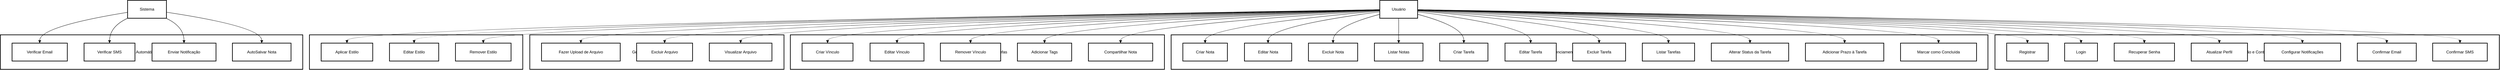 <mxfile version="26.0.16">
  <diagram name="Page-1" id="TSKLnBD_Pj5-b2ZAt1OE">
    <mxGraphModel dx="7385" dy="2830" grid="1" gridSize="10" guides="1" tooltips="1" connect="1" arrows="1" fold="1" page="1" pageScale="1" pageWidth="850" pageHeight="1100" math="0" shadow="0">
      <root>
        <mxCell id="0" />
        <mxCell id="1" parent="0" />
        <mxCell id="12A8WBh5H52-HWRBtu85-449" value="Ações Automáticas do Sistema" style="whiteSpace=wrap;strokeWidth=2;" vertex="1" parent="1">
          <mxGeometry x="20" y="124" width="903" height="104" as="geometry" />
        </mxCell>
        <mxCell id="12A8WBh5H52-HWRBtu85-450" value="Personalização de Notas" style="whiteSpace=wrap;strokeWidth=2;" vertex="1" parent="1">
          <mxGeometry x="943" y="124" width="637" height="104" as="geometry" />
        </mxCell>
        <mxCell id="12A8WBh5H52-HWRBtu85-451" value="Gerenciamento de Arquivos" style="whiteSpace=wrap;strokeWidth=2;" vertex="1" parent="1">
          <mxGeometry x="1601" y="124" width="759" height="104" as="geometry" />
        </mxCell>
        <mxCell id="12A8WBh5H52-HWRBtu85-452" value="Organização das Notas e Tarefas" style="whiteSpace=wrap;strokeWidth=2;" vertex="1" parent="1">
          <mxGeometry x="2379" y="124" width="1117" height="104" as="geometry" />
        </mxCell>
        <mxCell id="12A8WBh5H52-HWRBtu85-453" value="Gerenciamento de Notas e Tarefas" style="whiteSpace=wrap;strokeWidth=2;" vertex="1" parent="1">
          <mxGeometry x="3516" y="124" width="2439" height="104" as="geometry" />
        </mxCell>
        <mxCell id="12A8WBh5H52-HWRBtu85-454" value="Autenticação e Conta" style="whiteSpace=wrap;strokeWidth=2;" vertex="1" parent="1">
          <mxGeometry x="5976" y="124" width="1506" height="104" as="geometry" />
        </mxCell>
        <mxCell id="12A8WBh5H52-HWRBtu85-455" value="Registrar" style="whiteSpace=wrap;strokeWidth=2;" vertex="1" parent="1">
          <mxGeometry x="6011" y="149" width="124" height="54" as="geometry" />
        </mxCell>
        <mxCell id="12A8WBh5H52-HWRBtu85-456" value="Login" style="whiteSpace=wrap;strokeWidth=2;" vertex="1" parent="1">
          <mxGeometry x="6184" y="149" width="98" height="54" as="geometry" />
        </mxCell>
        <mxCell id="12A8WBh5H52-HWRBtu85-457" value="Recuperar Senha" style="whiteSpace=wrap;strokeWidth=2;" vertex="1" parent="1">
          <mxGeometry x="6332" y="149" width="180" height="54" as="geometry" />
        </mxCell>
        <mxCell id="12A8WBh5H52-HWRBtu85-458" value="Atualizar Perfil" style="whiteSpace=wrap;strokeWidth=2;" vertex="1" parent="1">
          <mxGeometry x="6562" y="149" width="168" height="54" as="geometry" />
        </mxCell>
        <mxCell id="12A8WBh5H52-HWRBtu85-459" value="Configurar Notificações" style="whiteSpace=wrap;strokeWidth=2;" vertex="1" parent="1">
          <mxGeometry x="6780" y="149" width="228" height="54" as="geometry" />
        </mxCell>
        <mxCell id="12A8WBh5H52-HWRBtu85-460" value="Confirmar Email" style="whiteSpace=wrap;strokeWidth=2;" vertex="1" parent="1">
          <mxGeometry x="7058" y="149" width="176" height="54" as="geometry" />
        </mxCell>
        <mxCell id="12A8WBh5H52-HWRBtu85-461" value="Confirmar SMS" style="whiteSpace=wrap;strokeWidth=2;" vertex="1" parent="1">
          <mxGeometry x="7283" y="149" width="163" height="54" as="geometry" />
        </mxCell>
        <mxCell id="12A8WBh5H52-HWRBtu85-462" value="Usuário" style="whiteSpace=wrap;strokeWidth=2;" vertex="1" parent="1">
          <mxGeometry x="4139" y="20" width="113" height="54" as="geometry" />
        </mxCell>
        <mxCell id="12A8WBh5H52-HWRBtu85-463" value="Criar Nota" style="whiteSpace=wrap;strokeWidth=2;" vertex="1" parent="1">
          <mxGeometry x="3551" y="149" width="133" height="54" as="geometry" />
        </mxCell>
        <mxCell id="12A8WBh5H52-HWRBtu85-464" value="Editar Nota" style="whiteSpace=wrap;strokeWidth=2;" vertex="1" parent="1">
          <mxGeometry x="3735" y="149" width="141" height="54" as="geometry" />
        </mxCell>
        <mxCell id="12A8WBh5H52-HWRBtu85-465" value="Excluir Nota" style="whiteSpace=wrap;strokeWidth=2;" vertex="1" parent="1">
          <mxGeometry x="3926" y="149" width="147" height="54" as="geometry" />
        </mxCell>
        <mxCell id="12A8WBh5H52-HWRBtu85-466" value="Listar Notas" style="whiteSpace=wrap;strokeWidth=2;" vertex="1" parent="1">
          <mxGeometry x="4123" y="149" width="145" height="54" as="geometry" />
        </mxCell>
        <mxCell id="12A8WBh5H52-HWRBtu85-467" value="Criar Tarefa" style="whiteSpace=wrap;strokeWidth=2;" vertex="1" parent="1">
          <mxGeometry x="4318" y="149" width="144" height="54" as="geometry" />
        </mxCell>
        <mxCell id="12A8WBh5H52-HWRBtu85-468" value="Editar Tarefa" style="whiteSpace=wrap;strokeWidth=2;" vertex="1" parent="1">
          <mxGeometry x="4513" y="149" width="153" height="54" as="geometry" />
        </mxCell>
        <mxCell id="12A8WBh5H52-HWRBtu85-469" value="Excluir Tarefa" style="whiteSpace=wrap;strokeWidth=2;" vertex="1" parent="1">
          <mxGeometry x="4715" y="149" width="158" height="54" as="geometry" />
        </mxCell>
        <mxCell id="12A8WBh5H52-HWRBtu85-470" value="Listar Tarefas" style="whiteSpace=wrap;strokeWidth=2;" vertex="1" parent="1">
          <mxGeometry x="4923" y="149" width="156" height="54" as="geometry" />
        </mxCell>
        <mxCell id="12A8WBh5H52-HWRBtu85-471" value="Alterar Status da Tarefa" style="whiteSpace=wrap;strokeWidth=2;" vertex="1" parent="1">
          <mxGeometry x="5129" y="149" width="231" height="54" as="geometry" />
        </mxCell>
        <mxCell id="12A8WBh5H52-HWRBtu85-472" value="Adicionar Prazo à Tarefa" style="whiteSpace=wrap;strokeWidth=2;" vertex="1" parent="1">
          <mxGeometry x="5410" y="149" width="234" height="54" as="geometry" />
        </mxCell>
        <mxCell id="12A8WBh5H52-HWRBtu85-473" value="Marcar como Concluída" style="whiteSpace=wrap;strokeWidth=2;" vertex="1" parent="1">
          <mxGeometry x="5694" y="149" width="227" height="54" as="geometry" />
        </mxCell>
        <mxCell id="12A8WBh5H52-HWRBtu85-474" value="Criar Vínculo" style="whiteSpace=wrap;strokeWidth=2;" vertex="1" parent="1">
          <mxGeometry x="2414" y="149" width="152" height="54" as="geometry" />
        </mxCell>
        <mxCell id="12A8WBh5H52-HWRBtu85-475" value="Editar Vínculo" style="whiteSpace=wrap;strokeWidth=2;" vertex="1" parent="1">
          <mxGeometry x="2617" y="149" width="161" height="54" as="geometry" />
        </mxCell>
        <mxCell id="12A8WBh5H52-HWRBtu85-476" value="Remover Vínculo" style="whiteSpace=wrap;strokeWidth=2;" vertex="1" parent="1">
          <mxGeometry x="2827" y="149" width="180" height="54" as="geometry" />
        </mxCell>
        <mxCell id="12A8WBh5H52-HWRBtu85-477" value="Adicionar Tags" style="whiteSpace=wrap;strokeWidth=2;" vertex="1" parent="1">
          <mxGeometry x="3057" y="149" width="162" height="54" as="geometry" />
        </mxCell>
        <mxCell id="12A8WBh5H52-HWRBtu85-478" value="Compartilhar Nota" style="whiteSpace=wrap;strokeWidth=2;" vertex="1" parent="1">
          <mxGeometry x="3269" y="149" width="192" height="54" as="geometry" />
        </mxCell>
        <mxCell id="12A8WBh5H52-HWRBtu85-479" value="Fazer Upload de Arquivo" style="whiteSpace=wrap;strokeWidth=2;" vertex="1" parent="1">
          <mxGeometry x="1636" y="149" width="235" height="54" as="geometry" />
        </mxCell>
        <mxCell id="12A8WBh5H52-HWRBtu85-480" value="Excluir Arquivo" style="whiteSpace=wrap;strokeWidth=2;" vertex="1" parent="1">
          <mxGeometry x="1920" y="149" width="167" height="54" as="geometry" />
        </mxCell>
        <mxCell id="12A8WBh5H52-HWRBtu85-481" value="Visualizar Arquivo" style="whiteSpace=wrap;strokeWidth=2;" vertex="1" parent="1">
          <mxGeometry x="2137" y="149" width="187" height="54" as="geometry" />
        </mxCell>
        <mxCell id="12A8WBh5H52-HWRBtu85-482" value="Aplicar Estilo" style="whiteSpace=wrap;strokeWidth=2;" vertex="1" parent="1">
          <mxGeometry x="978" y="149" width="154" height="54" as="geometry" />
        </mxCell>
        <mxCell id="12A8WBh5H52-HWRBtu85-483" value="Editar Estilo" style="whiteSpace=wrap;strokeWidth=2;" vertex="1" parent="1">
          <mxGeometry x="1182" y="149" width="147" height="54" as="geometry" />
        </mxCell>
        <mxCell id="12A8WBh5H52-HWRBtu85-484" value="Remover Estilo" style="whiteSpace=wrap;strokeWidth=2;" vertex="1" parent="1">
          <mxGeometry x="1379" y="149" width="166" height="54" as="geometry" />
        </mxCell>
        <mxCell id="12A8WBh5H52-HWRBtu85-485" value="Verificar Email" style="whiteSpace=wrap;strokeWidth=2;" vertex="1" parent="1">
          <mxGeometry x="55" y="149" width="165" height="54" as="geometry" />
        </mxCell>
        <mxCell id="12A8WBh5H52-HWRBtu85-486" value="Verificar SMS" style="whiteSpace=wrap;strokeWidth=2;" vertex="1" parent="1">
          <mxGeometry x="270" y="149" width="152" height="54" as="geometry" />
        </mxCell>
        <mxCell id="12A8WBh5H52-HWRBtu85-487" value="Enviar Notificação" style="whiteSpace=wrap;strokeWidth=2;" vertex="1" parent="1">
          <mxGeometry x="473" y="149" width="191" height="54" as="geometry" />
        </mxCell>
        <mxCell id="12A8WBh5H52-HWRBtu85-488" value="AutoSalvar Nota" style="whiteSpace=wrap;strokeWidth=2;" vertex="1" parent="1">
          <mxGeometry x="713" y="149" width="175" height="54" as="geometry" />
        </mxCell>
        <mxCell id="12A8WBh5H52-HWRBtu85-489" value="Sistema" style="whiteSpace=wrap;strokeWidth=2;" vertex="1" parent="1">
          <mxGeometry x="400" y="20" width="116" height="54" as="geometry" />
        </mxCell>
        <mxCell id="12A8WBh5H52-HWRBtu85-490" value="" style="curved=1;startArrow=none;endArrow=block;exitX=1;exitY=0.53;entryX=0.5;entryY=0;rounded=0;" edge="1" parent="1" source="12A8WBh5H52-HWRBtu85-462" target="12A8WBh5H52-HWRBtu85-455">
          <mxGeometry relative="1" as="geometry">
            <Array as="points">
              <mxPoint x="6072" y="99" />
            </Array>
          </mxGeometry>
        </mxCell>
        <mxCell id="12A8WBh5H52-HWRBtu85-491" value="" style="curved=1;startArrow=none;endArrow=block;exitX=1;exitY=0.53;entryX=0.5;entryY=0;rounded=0;" edge="1" parent="1" source="12A8WBh5H52-HWRBtu85-462" target="12A8WBh5H52-HWRBtu85-456">
          <mxGeometry relative="1" as="geometry">
            <Array as="points">
              <mxPoint x="6233" y="99" />
            </Array>
          </mxGeometry>
        </mxCell>
        <mxCell id="12A8WBh5H52-HWRBtu85-492" value="" style="curved=1;startArrow=none;endArrow=block;exitX=1;exitY=0.52;entryX=0.5;entryY=0;rounded=0;" edge="1" parent="1" source="12A8WBh5H52-HWRBtu85-462" target="12A8WBh5H52-HWRBtu85-457">
          <mxGeometry relative="1" as="geometry">
            <Array as="points">
              <mxPoint x="6422" y="99" />
            </Array>
          </mxGeometry>
        </mxCell>
        <mxCell id="12A8WBh5H52-HWRBtu85-493" value="" style="curved=1;startArrow=none;endArrow=block;exitX=1;exitY=0.52;entryX=0.5;entryY=0;rounded=0;" edge="1" parent="1" source="12A8WBh5H52-HWRBtu85-462" target="12A8WBh5H52-HWRBtu85-458">
          <mxGeometry relative="1" as="geometry">
            <Array as="points">
              <mxPoint x="6646" y="99" />
            </Array>
          </mxGeometry>
        </mxCell>
        <mxCell id="12A8WBh5H52-HWRBtu85-494" value="" style="curved=1;startArrow=none;endArrow=block;exitX=1;exitY=0.52;entryX=0.5;entryY=0;rounded=0;" edge="1" parent="1" source="12A8WBh5H52-HWRBtu85-462" target="12A8WBh5H52-HWRBtu85-459">
          <mxGeometry relative="1" as="geometry">
            <Array as="points">
              <mxPoint x="6894" y="99" />
            </Array>
          </mxGeometry>
        </mxCell>
        <mxCell id="12A8WBh5H52-HWRBtu85-495" value="" style="curved=1;startArrow=none;endArrow=block;exitX=1;exitY=0.52;entryX=0.5;entryY=0;rounded=0;" edge="1" parent="1" source="12A8WBh5H52-HWRBtu85-462" target="12A8WBh5H52-HWRBtu85-460">
          <mxGeometry relative="1" as="geometry">
            <Array as="points">
              <mxPoint x="7145" y="99" />
            </Array>
          </mxGeometry>
        </mxCell>
        <mxCell id="12A8WBh5H52-HWRBtu85-496" value="" style="curved=1;startArrow=none;endArrow=block;exitX=1;exitY=0.52;entryX=0.5;entryY=0;rounded=0;" edge="1" parent="1" source="12A8WBh5H52-HWRBtu85-462" target="12A8WBh5H52-HWRBtu85-461">
          <mxGeometry relative="1" as="geometry">
            <Array as="points">
              <mxPoint x="7365" y="99" />
            </Array>
          </mxGeometry>
        </mxCell>
        <mxCell id="12A8WBh5H52-HWRBtu85-497" value="" style="curved=1;startArrow=none;endArrow=block;exitX=0;exitY=0.59;entryX=0.5;entryY=0;rounded=0;" edge="1" parent="1" source="12A8WBh5H52-HWRBtu85-462" target="12A8WBh5H52-HWRBtu85-463">
          <mxGeometry relative="1" as="geometry">
            <Array as="points">
              <mxPoint x="3618" y="99" />
            </Array>
          </mxGeometry>
        </mxCell>
        <mxCell id="12A8WBh5H52-HWRBtu85-498" value="" style="curved=1;startArrow=none;endArrow=block;exitX=0;exitY=0.64;entryX=0.5;entryY=0;rounded=0;" edge="1" parent="1" source="12A8WBh5H52-HWRBtu85-462" target="12A8WBh5H52-HWRBtu85-464">
          <mxGeometry relative="1" as="geometry">
            <Array as="points">
              <mxPoint x="3805" y="99" />
            </Array>
          </mxGeometry>
        </mxCell>
        <mxCell id="12A8WBh5H52-HWRBtu85-499" value="" style="curved=1;startArrow=none;endArrow=block;exitX=0;exitY=0.78;entryX=0.5;entryY=0;rounded=0;" edge="1" parent="1" source="12A8WBh5H52-HWRBtu85-462" target="12A8WBh5H52-HWRBtu85-465">
          <mxGeometry relative="1" as="geometry">
            <Array as="points">
              <mxPoint x="4000" y="99" />
            </Array>
          </mxGeometry>
        </mxCell>
        <mxCell id="12A8WBh5H52-HWRBtu85-500" value="" style="curved=1;startArrow=none;endArrow=block;exitX=0.5;exitY=1;entryX=0.5;entryY=0;rounded=0;" edge="1" parent="1" source="12A8WBh5H52-HWRBtu85-462" target="12A8WBh5H52-HWRBtu85-466">
          <mxGeometry relative="1" as="geometry">
            <Array as="points" />
          </mxGeometry>
        </mxCell>
        <mxCell id="12A8WBh5H52-HWRBtu85-501" value="" style="curved=1;startArrow=none;endArrow=block;exitX=1;exitY=0.78;entryX=0.5;entryY=0;rounded=0;" edge="1" parent="1" source="12A8WBh5H52-HWRBtu85-462" target="12A8WBh5H52-HWRBtu85-467">
          <mxGeometry relative="1" as="geometry">
            <Array as="points">
              <mxPoint x="4390" y="99" />
            </Array>
          </mxGeometry>
        </mxCell>
        <mxCell id="12A8WBh5H52-HWRBtu85-502" value="" style="curved=1;startArrow=none;endArrow=block;exitX=1;exitY=0.64;entryX=0.5;entryY=0;rounded=0;" edge="1" parent="1" source="12A8WBh5H52-HWRBtu85-462" target="12A8WBh5H52-HWRBtu85-468">
          <mxGeometry relative="1" as="geometry">
            <Array as="points">
              <mxPoint x="4589" y="99" />
            </Array>
          </mxGeometry>
        </mxCell>
        <mxCell id="12A8WBh5H52-HWRBtu85-503" value="" style="curved=1;startArrow=none;endArrow=block;exitX=1;exitY=0.59;entryX=0.5;entryY=0;rounded=0;" edge="1" parent="1" source="12A8WBh5H52-HWRBtu85-462" target="12A8WBh5H52-HWRBtu85-469">
          <mxGeometry relative="1" as="geometry">
            <Array as="points">
              <mxPoint x="4794" y="99" />
            </Array>
          </mxGeometry>
        </mxCell>
        <mxCell id="12A8WBh5H52-HWRBtu85-504" value="" style="curved=1;startArrow=none;endArrow=block;exitX=1;exitY=0.57;entryX=0.5;entryY=0;rounded=0;" edge="1" parent="1" source="12A8WBh5H52-HWRBtu85-462" target="12A8WBh5H52-HWRBtu85-470">
          <mxGeometry relative="1" as="geometry">
            <Array as="points">
              <mxPoint x="5001" y="99" />
            </Array>
          </mxGeometry>
        </mxCell>
        <mxCell id="12A8WBh5H52-HWRBtu85-505" value="" style="curved=1;startArrow=none;endArrow=block;exitX=1;exitY=0.55;entryX=0.5;entryY=0;rounded=0;" edge="1" parent="1" source="12A8WBh5H52-HWRBtu85-462" target="12A8WBh5H52-HWRBtu85-471">
          <mxGeometry relative="1" as="geometry">
            <Array as="points">
              <mxPoint x="5245" y="99" />
            </Array>
          </mxGeometry>
        </mxCell>
        <mxCell id="12A8WBh5H52-HWRBtu85-506" value="" style="curved=1;startArrow=none;endArrow=block;exitX=1;exitY=0.54;entryX=0.5;entryY=0;rounded=0;" edge="1" parent="1" source="12A8WBh5H52-HWRBtu85-462" target="12A8WBh5H52-HWRBtu85-472">
          <mxGeometry relative="1" as="geometry">
            <Array as="points">
              <mxPoint x="5527" y="99" />
            </Array>
          </mxGeometry>
        </mxCell>
        <mxCell id="12A8WBh5H52-HWRBtu85-507" value="" style="curved=1;startArrow=none;endArrow=block;exitX=1;exitY=0.53;entryX=0.5;entryY=0;rounded=0;" edge="1" parent="1" source="12A8WBh5H52-HWRBtu85-462" target="12A8WBh5H52-HWRBtu85-473">
          <mxGeometry relative="1" as="geometry">
            <Array as="points">
              <mxPoint x="5807" y="99" />
            </Array>
          </mxGeometry>
        </mxCell>
        <mxCell id="12A8WBh5H52-HWRBtu85-508" value="" style="curved=1;startArrow=none;endArrow=block;exitX=0;exitY=0.53;entryX=0.5;entryY=0;rounded=0;" edge="1" parent="1" source="12A8WBh5H52-HWRBtu85-462" target="12A8WBh5H52-HWRBtu85-474">
          <mxGeometry relative="1" as="geometry">
            <Array as="points">
              <mxPoint x="2491" y="99" />
            </Array>
          </mxGeometry>
        </mxCell>
        <mxCell id="12A8WBh5H52-HWRBtu85-509" value="" style="curved=1;startArrow=none;endArrow=block;exitX=0;exitY=0.54;entryX=0.5;entryY=0;rounded=0;" edge="1" parent="1" source="12A8WBh5H52-HWRBtu85-462" target="12A8WBh5H52-HWRBtu85-475">
          <mxGeometry relative="1" as="geometry">
            <Array as="points">
              <mxPoint x="2697" y="99" />
            </Array>
          </mxGeometry>
        </mxCell>
        <mxCell id="12A8WBh5H52-HWRBtu85-510" value="" style="curved=1;startArrow=none;endArrow=block;exitX=0;exitY=0.54;entryX=0.5;entryY=0;rounded=0;" edge="1" parent="1" source="12A8WBh5H52-HWRBtu85-462" target="12A8WBh5H52-HWRBtu85-476">
          <mxGeometry relative="1" as="geometry">
            <Array as="points">
              <mxPoint x="2917" y="99" />
            </Array>
          </mxGeometry>
        </mxCell>
        <mxCell id="12A8WBh5H52-HWRBtu85-511" value="" style="curved=1;startArrow=none;endArrow=block;exitX=0;exitY=0.55;entryX=0.5;entryY=0;rounded=0;" edge="1" parent="1" source="12A8WBh5H52-HWRBtu85-462" target="12A8WBh5H52-HWRBtu85-477">
          <mxGeometry relative="1" as="geometry">
            <Array as="points">
              <mxPoint x="3138" y="99" />
            </Array>
          </mxGeometry>
        </mxCell>
        <mxCell id="12A8WBh5H52-HWRBtu85-512" value="" style="curved=1;startArrow=none;endArrow=block;exitX=0;exitY=0.57;entryX=0.5;entryY=0;rounded=0;" edge="1" parent="1" source="12A8WBh5H52-HWRBtu85-462" target="12A8WBh5H52-HWRBtu85-478">
          <mxGeometry relative="1" as="geometry">
            <Array as="points">
              <mxPoint x="3365" y="99" />
            </Array>
          </mxGeometry>
        </mxCell>
        <mxCell id="12A8WBh5H52-HWRBtu85-513" value="" style="curved=1;startArrow=none;endArrow=block;exitX=0;exitY=0.52;entryX=0.5;entryY=0;rounded=0;" edge="1" parent="1" source="12A8WBh5H52-HWRBtu85-462" target="12A8WBh5H52-HWRBtu85-479">
          <mxGeometry relative="1" as="geometry">
            <Array as="points">
              <mxPoint x="1753" y="99" />
            </Array>
          </mxGeometry>
        </mxCell>
        <mxCell id="12A8WBh5H52-HWRBtu85-514" value="" style="curved=1;startArrow=none;endArrow=block;exitX=0;exitY=0.52;entryX=0.5;entryY=0;rounded=0;" edge="1" parent="1" source="12A8WBh5H52-HWRBtu85-462" target="12A8WBh5H52-HWRBtu85-480">
          <mxGeometry relative="1" as="geometry">
            <Array as="points">
              <mxPoint x="2004" y="99" />
            </Array>
          </mxGeometry>
        </mxCell>
        <mxCell id="12A8WBh5H52-HWRBtu85-515" value="" style="curved=1;startArrow=none;endArrow=block;exitX=0;exitY=0.53;entryX=0.5;entryY=0;rounded=0;" edge="1" parent="1" source="12A8WBh5H52-HWRBtu85-462" target="12A8WBh5H52-HWRBtu85-481">
          <mxGeometry relative="1" as="geometry">
            <Array as="points">
              <mxPoint x="2231" y="99" />
            </Array>
          </mxGeometry>
        </mxCell>
        <mxCell id="12A8WBh5H52-HWRBtu85-516" value="" style="curved=1;startArrow=none;endArrow=block;exitX=0;exitY=0.52;entryX=0.5;entryY=0;rounded=0;" edge="1" parent="1" source="12A8WBh5H52-HWRBtu85-462" target="12A8WBh5H52-HWRBtu85-482">
          <mxGeometry relative="1" as="geometry">
            <Array as="points">
              <mxPoint x="1055" y="99" />
            </Array>
          </mxGeometry>
        </mxCell>
        <mxCell id="12A8WBh5H52-HWRBtu85-517" value="" style="curved=1;startArrow=none;endArrow=block;exitX=0;exitY=0.52;entryX=0.5;entryY=0;rounded=0;" edge="1" parent="1" source="12A8WBh5H52-HWRBtu85-462" target="12A8WBh5H52-HWRBtu85-483">
          <mxGeometry relative="1" as="geometry">
            <Array as="points">
              <mxPoint x="1256" y="99" />
            </Array>
          </mxGeometry>
        </mxCell>
        <mxCell id="12A8WBh5H52-HWRBtu85-518" value="" style="curved=1;startArrow=none;endArrow=block;exitX=0;exitY=0.52;entryX=0.5;entryY=0;rounded=0;" edge="1" parent="1" source="12A8WBh5H52-HWRBtu85-462" target="12A8WBh5H52-HWRBtu85-484">
          <mxGeometry relative="1" as="geometry">
            <Array as="points">
              <mxPoint x="1463" y="99" />
            </Array>
          </mxGeometry>
        </mxCell>
        <mxCell id="12A8WBh5H52-HWRBtu85-519" value="" style="curved=1;startArrow=none;endArrow=block;exitX=0;exitY=0.67;entryX=0.5;entryY=0;rounded=0;" edge="1" parent="1" source="12A8WBh5H52-HWRBtu85-489" target="12A8WBh5H52-HWRBtu85-485">
          <mxGeometry relative="1" as="geometry">
            <Array as="points">
              <mxPoint x="138" y="99" />
            </Array>
          </mxGeometry>
        </mxCell>
        <mxCell id="12A8WBh5H52-HWRBtu85-520" value="" style="curved=1;startArrow=none;endArrow=block;exitX=0;exitY=1;entryX=0.5;entryY=0;rounded=0;" edge="1" parent="1" source="12A8WBh5H52-HWRBtu85-489" target="12A8WBh5H52-HWRBtu85-486">
          <mxGeometry relative="1" as="geometry">
            <Array as="points">
              <mxPoint x="347" y="99" />
            </Array>
          </mxGeometry>
        </mxCell>
        <mxCell id="12A8WBh5H52-HWRBtu85-521" value="" style="curved=1;startArrow=none;endArrow=block;exitX=0.99;exitY=1;entryX=0.5;entryY=0;rounded=0;" edge="1" parent="1" source="12A8WBh5H52-HWRBtu85-489" target="12A8WBh5H52-HWRBtu85-487">
          <mxGeometry relative="1" as="geometry">
            <Array as="points">
              <mxPoint x="568" y="99" />
            </Array>
          </mxGeometry>
        </mxCell>
        <mxCell id="12A8WBh5H52-HWRBtu85-522" value="" style="curved=1;startArrow=none;endArrow=block;exitX=0.99;exitY=0.66;entryX=0.5;entryY=0;rounded=0;" edge="1" parent="1" source="12A8WBh5H52-HWRBtu85-489" target="12A8WBh5H52-HWRBtu85-488">
          <mxGeometry relative="1" as="geometry">
            <Array as="points">
              <mxPoint x="801" y="99" />
            </Array>
          </mxGeometry>
        </mxCell>
      </root>
    </mxGraphModel>
  </diagram>
</mxfile>
